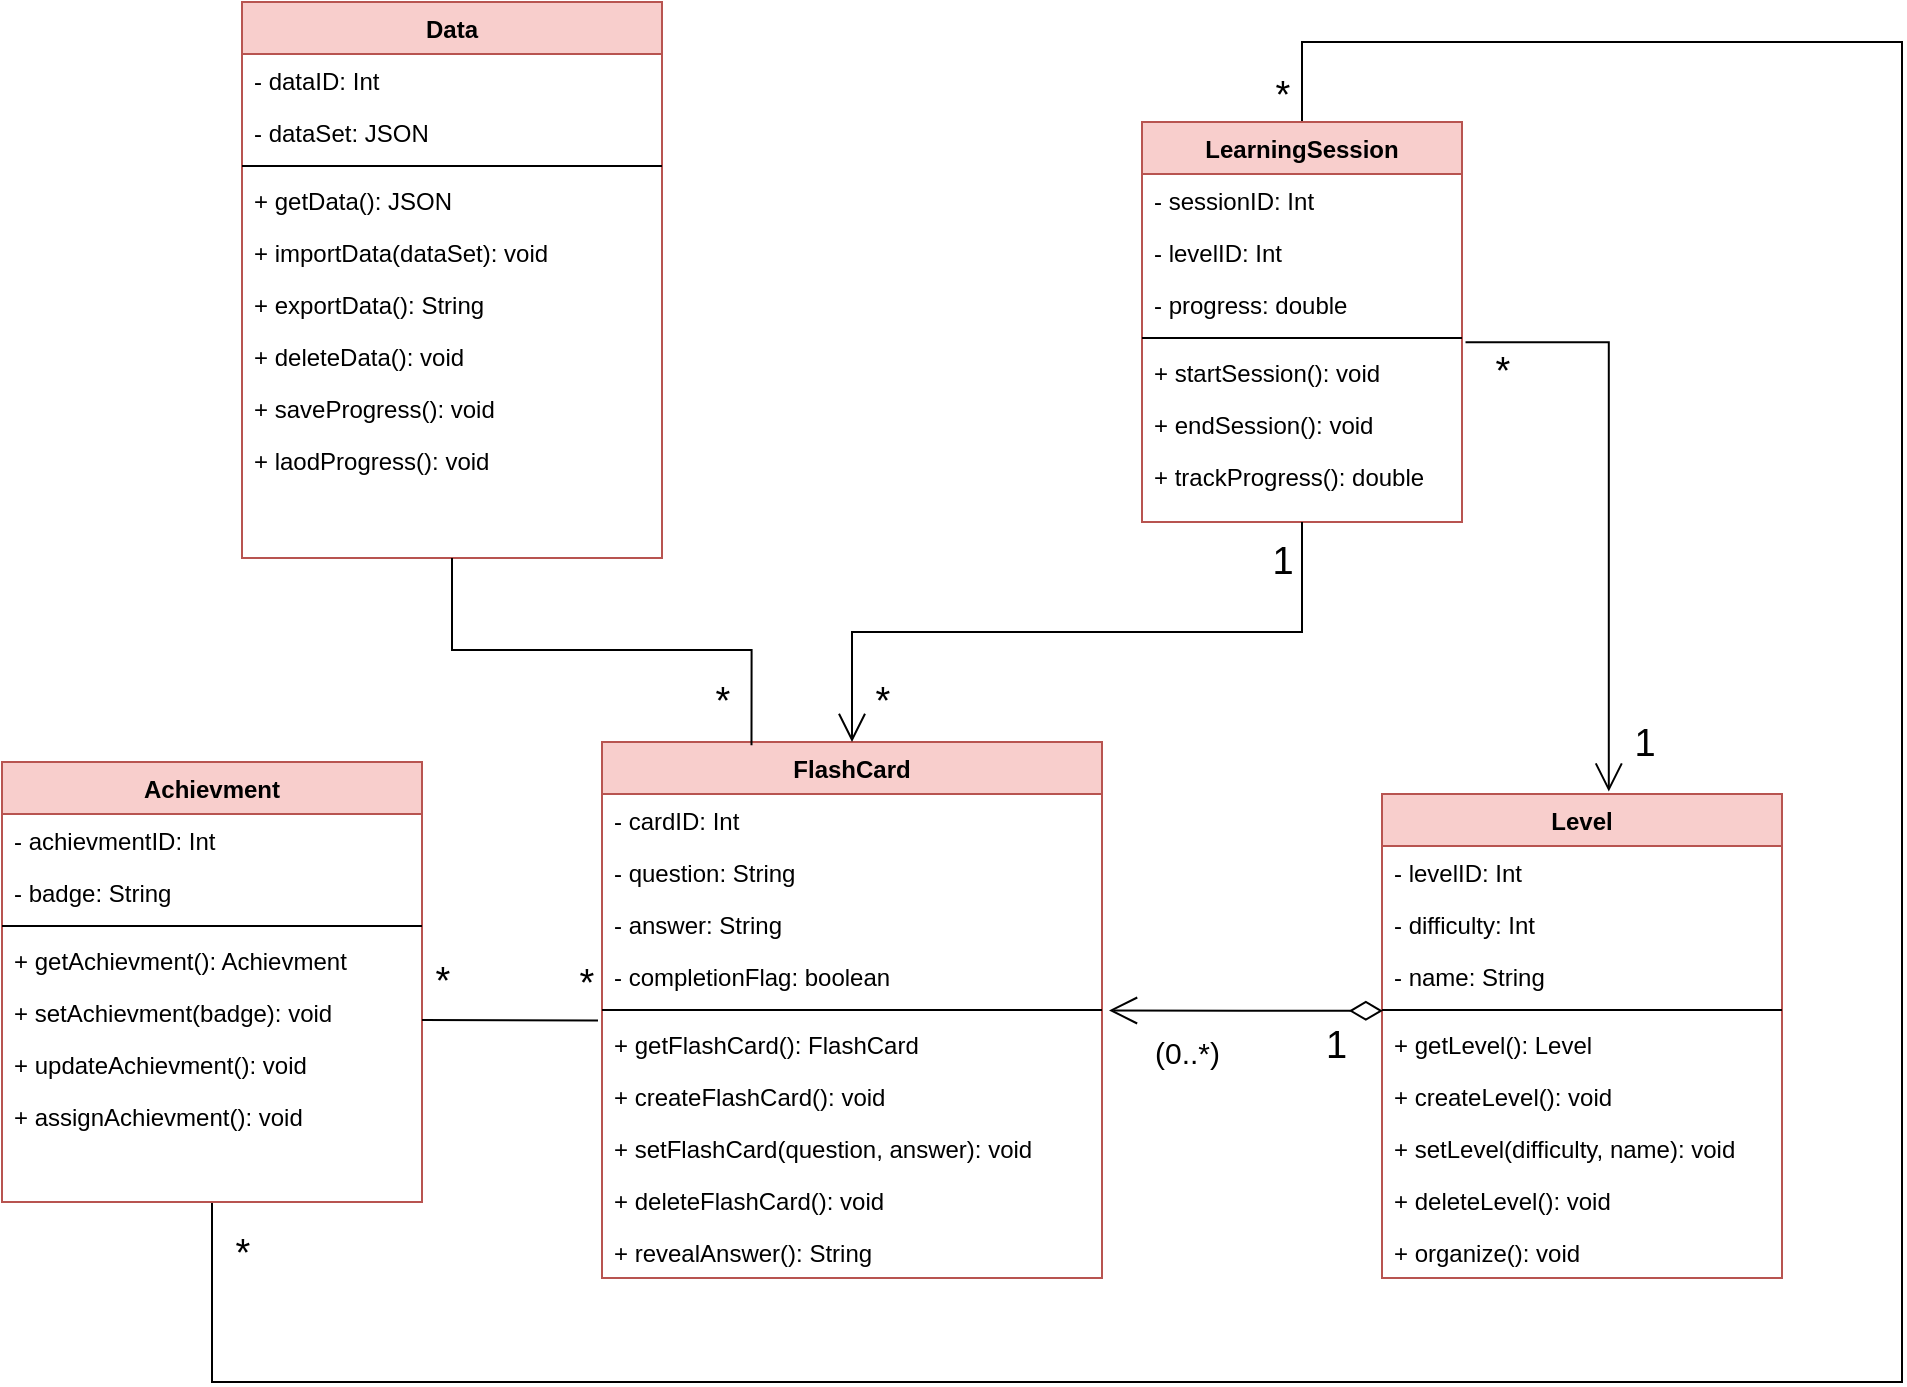 <mxfile version="24.0.1" type="github">
  <diagram id="C5RBs43oDa-KdzZeNtuy" name="Page-1">
    <mxGraphModel dx="1105" dy="1738" grid="1" gridSize="10" guides="1" tooltips="1" connect="1" arrows="1" fold="1" page="1" pageScale="1" pageWidth="827" pageHeight="1169" background="#FFFFFF" math="0" shadow="0">
      <root>
        <mxCell id="WIyWlLk6GJQsqaUBKTNV-0" />
        <mxCell id="WIyWlLk6GJQsqaUBKTNV-1" parent="WIyWlLk6GJQsqaUBKTNV-0" />
        <mxCell id="zkfFHV4jXpPFQw0GAbJ--0" value="FlashCard" style="swimlane;fontStyle=1;align=center;verticalAlign=top;childLayout=stackLayout;horizontal=1;startSize=26;horizontalStack=0;resizeParent=1;resizeLast=0;collapsible=1;marginBottom=0;rounded=0;shadow=0;strokeWidth=1;fillColor=#f8cecc;strokeColor=#b85450;" parent="WIyWlLk6GJQsqaUBKTNV-1" vertex="1">
          <mxGeometry x="320" y="100" width="250" height="268" as="geometry">
            <mxRectangle x="220" y="50" width="160" height="26" as="alternateBounds" />
          </mxGeometry>
        </mxCell>
        <mxCell id="zkfFHV4jXpPFQw0GAbJ--1" value="- cardID: Int" style="text;align=left;verticalAlign=top;spacingLeft=4;spacingRight=4;overflow=hidden;rotatable=0;points=[[0,0.5],[1,0.5]];portConstraint=eastwest;" parent="zkfFHV4jXpPFQw0GAbJ--0" vertex="1">
          <mxGeometry y="26" width="250" height="26" as="geometry" />
        </mxCell>
        <mxCell id="IaK7lQRmkANji_9AXGaM-2" value="- question: String" style="text;align=left;verticalAlign=top;spacingLeft=4;spacingRight=4;overflow=hidden;rotatable=0;points=[[0,0.5],[1,0.5]];portConstraint=eastwest;rounded=0;shadow=0;html=0;" vertex="1" parent="zkfFHV4jXpPFQw0GAbJ--0">
          <mxGeometry y="52" width="250" height="26" as="geometry" />
        </mxCell>
        <mxCell id="IaK7lQRmkANji_9AXGaM-4" value="- answer: String" style="text;align=left;verticalAlign=top;spacingLeft=4;spacingRight=4;overflow=hidden;rotatable=0;points=[[0,0.5],[1,0.5]];portConstraint=eastwest;rounded=0;shadow=0;html=0;" vertex="1" parent="zkfFHV4jXpPFQw0GAbJ--0">
          <mxGeometry y="78" width="250" height="26" as="geometry" />
        </mxCell>
        <mxCell id="zkfFHV4jXpPFQw0GAbJ--3" value="- completionFlag: boolean" style="text;align=left;verticalAlign=top;spacingLeft=4;spacingRight=4;overflow=hidden;rotatable=0;points=[[0,0.5],[1,0.5]];portConstraint=eastwest;rounded=0;shadow=0;html=0;" parent="zkfFHV4jXpPFQw0GAbJ--0" vertex="1">
          <mxGeometry y="104" width="250" height="26" as="geometry" />
        </mxCell>
        <mxCell id="zkfFHV4jXpPFQw0GAbJ--4" value="" style="line;html=1;strokeWidth=1;align=left;verticalAlign=middle;spacingTop=-1;spacingLeft=3;spacingRight=3;rotatable=0;labelPosition=right;points=[];portConstraint=eastwest;" parent="zkfFHV4jXpPFQw0GAbJ--0" vertex="1">
          <mxGeometry y="130" width="250" height="8" as="geometry" />
        </mxCell>
        <mxCell id="IaK7lQRmkANji_9AXGaM-5" value="+ getFlashCard(): FlashCard" style="text;align=left;verticalAlign=top;spacingLeft=4;spacingRight=4;overflow=hidden;rotatable=0;points=[[0,0.5],[1,0.5]];portConstraint=eastwest;" vertex="1" parent="zkfFHV4jXpPFQw0GAbJ--0">
          <mxGeometry y="138" width="250" height="26" as="geometry" />
        </mxCell>
        <mxCell id="IaK7lQRmkANji_9AXGaM-8" value="+ createFlashCard(): void" style="text;align=left;verticalAlign=top;spacingLeft=4;spacingRight=4;overflow=hidden;rotatable=0;points=[[0,0.5],[1,0.5]];portConstraint=eastwest;" vertex="1" parent="zkfFHV4jXpPFQw0GAbJ--0">
          <mxGeometry y="164" width="250" height="26" as="geometry" />
        </mxCell>
        <mxCell id="zkfFHV4jXpPFQw0GAbJ--5" value="+ setFlashCard(question, answer): void" style="text;align=left;verticalAlign=top;spacingLeft=4;spacingRight=4;overflow=hidden;rotatable=0;points=[[0,0.5],[1,0.5]];portConstraint=eastwest;" parent="zkfFHV4jXpPFQw0GAbJ--0" vertex="1">
          <mxGeometry y="190" width="250" height="26" as="geometry" />
        </mxCell>
        <mxCell id="IaK7lQRmkANji_9AXGaM-6" value="+ deleteFlashCard(): void" style="text;align=left;verticalAlign=top;spacingLeft=4;spacingRight=4;overflow=hidden;rotatable=0;points=[[0,0.5],[1,0.5]];portConstraint=eastwest;" vertex="1" parent="zkfFHV4jXpPFQw0GAbJ--0">
          <mxGeometry y="216" width="250" height="26" as="geometry" />
        </mxCell>
        <mxCell id="IaK7lQRmkANji_9AXGaM-7" value="+ revealAnswer(): String" style="text;align=left;verticalAlign=top;spacingLeft=4;spacingRight=4;overflow=hidden;rotatable=0;points=[[0,0.5],[1,0.5]];portConstraint=eastwest;" vertex="1" parent="zkfFHV4jXpPFQw0GAbJ--0">
          <mxGeometry y="242" width="250" height="26" as="geometry" />
        </mxCell>
        <mxCell id="zkfFHV4jXpPFQw0GAbJ--17" value="Level" style="swimlane;fontStyle=1;align=center;verticalAlign=top;childLayout=stackLayout;horizontal=1;startSize=26;horizontalStack=0;resizeParent=1;resizeLast=0;collapsible=1;marginBottom=0;rounded=0;shadow=0;strokeWidth=1;fillColor=#f8cecc;strokeColor=#b85450;" parent="WIyWlLk6GJQsqaUBKTNV-1" vertex="1">
          <mxGeometry x="710" y="126" width="200" height="242" as="geometry">
            <mxRectangle x="550" y="140" width="160" height="26" as="alternateBounds" />
          </mxGeometry>
        </mxCell>
        <mxCell id="zkfFHV4jXpPFQw0GAbJ--18" value="- levelID: Int" style="text;align=left;verticalAlign=top;spacingLeft=4;spacingRight=4;overflow=hidden;rotatable=0;points=[[0,0.5],[1,0.5]];portConstraint=eastwest;" parent="zkfFHV4jXpPFQw0GAbJ--17" vertex="1">
          <mxGeometry y="26" width="200" height="26" as="geometry" />
        </mxCell>
        <mxCell id="zkfFHV4jXpPFQw0GAbJ--19" value="- difficulty: Int" style="text;align=left;verticalAlign=top;spacingLeft=4;spacingRight=4;overflow=hidden;rotatable=0;points=[[0,0.5],[1,0.5]];portConstraint=eastwest;rounded=0;shadow=0;html=0;" parent="zkfFHV4jXpPFQw0GAbJ--17" vertex="1">
          <mxGeometry y="52" width="200" height="26" as="geometry" />
        </mxCell>
        <mxCell id="zkfFHV4jXpPFQw0GAbJ--20" value="- name: String" style="text;align=left;verticalAlign=top;spacingLeft=4;spacingRight=4;overflow=hidden;rotatable=0;points=[[0,0.5],[1,0.5]];portConstraint=eastwest;rounded=0;shadow=0;html=0;" parent="zkfFHV4jXpPFQw0GAbJ--17" vertex="1">
          <mxGeometry y="78" width="200" height="26" as="geometry" />
        </mxCell>
        <mxCell id="zkfFHV4jXpPFQw0GAbJ--23" value="" style="line;html=1;strokeWidth=1;align=left;verticalAlign=middle;spacingTop=-1;spacingLeft=3;spacingRight=3;rotatable=0;labelPosition=right;points=[];portConstraint=eastwest;" parent="zkfFHV4jXpPFQw0GAbJ--17" vertex="1">
          <mxGeometry y="104" width="200" height="8" as="geometry" />
        </mxCell>
        <mxCell id="zkfFHV4jXpPFQw0GAbJ--24" value="+ getLevel(): Level" style="text;align=left;verticalAlign=top;spacingLeft=4;spacingRight=4;overflow=hidden;rotatable=0;points=[[0,0.5],[1,0.5]];portConstraint=eastwest;" parent="zkfFHV4jXpPFQw0GAbJ--17" vertex="1">
          <mxGeometry y="112" width="200" height="26" as="geometry" />
        </mxCell>
        <mxCell id="zkfFHV4jXpPFQw0GAbJ--25" value="+ createLevel(): void" style="text;align=left;verticalAlign=top;spacingLeft=4;spacingRight=4;overflow=hidden;rotatable=0;points=[[0,0.5],[1,0.5]];portConstraint=eastwest;" parent="zkfFHV4jXpPFQw0GAbJ--17" vertex="1">
          <mxGeometry y="138" width="200" height="26" as="geometry" />
        </mxCell>
        <mxCell id="IaK7lQRmkANji_9AXGaM-9" value="+ setLevel(difficulty, name): void" style="text;align=left;verticalAlign=top;spacingLeft=4;spacingRight=4;overflow=hidden;rotatable=0;points=[[0,0.5],[1,0.5]];portConstraint=eastwest;" vertex="1" parent="zkfFHV4jXpPFQw0GAbJ--17">
          <mxGeometry y="164" width="200" height="26" as="geometry" />
        </mxCell>
        <mxCell id="IaK7lQRmkANji_9AXGaM-10" value="+ deleteLevel(): void" style="text;align=left;verticalAlign=top;spacingLeft=4;spacingRight=4;overflow=hidden;rotatable=0;points=[[0,0.5],[1,0.5]];portConstraint=eastwest;" vertex="1" parent="zkfFHV4jXpPFQw0GAbJ--17">
          <mxGeometry y="190" width="200" height="26" as="geometry" />
        </mxCell>
        <mxCell id="IaK7lQRmkANji_9AXGaM-11" value="+ organize(): void" style="text;align=left;verticalAlign=top;spacingLeft=4;spacingRight=4;overflow=hidden;rotatable=0;points=[[0,0.5],[1,0.5]];portConstraint=eastwest;" vertex="1" parent="zkfFHV4jXpPFQw0GAbJ--17">
          <mxGeometry y="216" width="200" height="26" as="geometry" />
        </mxCell>
        <mxCell id="IaK7lQRmkANji_9AXGaM-12" value="Data" style="swimlane;fontStyle=1;align=center;verticalAlign=top;childLayout=stackLayout;horizontal=1;startSize=26;horizontalStack=0;resizeParent=1;resizeLast=0;collapsible=1;marginBottom=0;rounded=0;shadow=0;strokeWidth=1;fillColor=#f8cecc;strokeColor=#b85450;" vertex="1" parent="WIyWlLk6GJQsqaUBKTNV-1">
          <mxGeometry x="140" y="-270" width="210" height="278" as="geometry">
            <mxRectangle x="550" y="140" width="160" height="26" as="alternateBounds" />
          </mxGeometry>
        </mxCell>
        <mxCell id="IaK7lQRmkANji_9AXGaM-13" value="- dataID: Int" style="text;align=left;verticalAlign=top;spacingLeft=4;spacingRight=4;overflow=hidden;rotatable=0;points=[[0,0.5],[1,0.5]];portConstraint=eastwest;" vertex="1" parent="IaK7lQRmkANji_9AXGaM-12">
          <mxGeometry y="26" width="210" height="26" as="geometry" />
        </mxCell>
        <mxCell id="IaK7lQRmkANji_9AXGaM-14" value="- dataSet: JSON" style="text;align=left;verticalAlign=top;spacingLeft=4;spacingRight=4;overflow=hidden;rotatable=0;points=[[0,0.5],[1,0.5]];portConstraint=eastwest;rounded=0;shadow=0;html=0;" vertex="1" parent="IaK7lQRmkANji_9AXGaM-12">
          <mxGeometry y="52" width="210" height="26" as="geometry" />
        </mxCell>
        <mxCell id="IaK7lQRmkANji_9AXGaM-16" value="" style="line;html=1;strokeWidth=1;align=left;verticalAlign=middle;spacingTop=-1;spacingLeft=3;spacingRight=3;rotatable=0;labelPosition=right;points=[];portConstraint=eastwest;" vertex="1" parent="IaK7lQRmkANji_9AXGaM-12">
          <mxGeometry y="78" width="210" height="8" as="geometry" />
        </mxCell>
        <mxCell id="IaK7lQRmkANji_9AXGaM-17" value="+ getData(): JSON" style="text;align=left;verticalAlign=top;spacingLeft=4;spacingRight=4;overflow=hidden;rotatable=0;points=[[0,0.5],[1,0.5]];portConstraint=eastwest;" vertex="1" parent="IaK7lQRmkANji_9AXGaM-12">
          <mxGeometry y="86" width="210" height="26" as="geometry" />
        </mxCell>
        <mxCell id="IaK7lQRmkANji_9AXGaM-18" value="+ importData(dataSet): void" style="text;align=left;verticalAlign=top;spacingLeft=4;spacingRight=4;overflow=hidden;rotatable=0;points=[[0,0.5],[1,0.5]];portConstraint=eastwest;" vertex="1" parent="IaK7lQRmkANji_9AXGaM-12">
          <mxGeometry y="112" width="210" height="26" as="geometry" />
        </mxCell>
        <mxCell id="IaK7lQRmkANji_9AXGaM-19" value="+ exportData(): String" style="text;align=left;verticalAlign=top;spacingLeft=4;spacingRight=4;overflow=hidden;rotatable=0;points=[[0,0.5],[1,0.5]];portConstraint=eastwest;" vertex="1" parent="IaK7lQRmkANji_9AXGaM-12">
          <mxGeometry y="138" width="210" height="26" as="geometry" />
        </mxCell>
        <mxCell id="IaK7lQRmkANji_9AXGaM-20" value="+ deleteData(): void" style="text;align=left;verticalAlign=top;spacingLeft=4;spacingRight=4;overflow=hidden;rotatable=0;points=[[0,0.5],[1,0.5]];portConstraint=eastwest;" vertex="1" parent="IaK7lQRmkANji_9AXGaM-12">
          <mxGeometry y="164" width="210" height="26" as="geometry" />
        </mxCell>
        <mxCell id="IaK7lQRmkANji_9AXGaM-22" value="+ saveProgress(): void" style="text;align=left;verticalAlign=top;spacingLeft=4;spacingRight=4;overflow=hidden;rotatable=0;points=[[0,0.5],[1,0.5]];portConstraint=eastwest;" vertex="1" parent="IaK7lQRmkANji_9AXGaM-12">
          <mxGeometry y="190" width="210" height="26" as="geometry" />
        </mxCell>
        <mxCell id="IaK7lQRmkANji_9AXGaM-21" value="+ laodProgress(): void" style="text;align=left;verticalAlign=top;spacingLeft=4;spacingRight=4;overflow=hidden;rotatable=0;points=[[0,0.5],[1,0.5]];portConstraint=eastwest;" vertex="1" parent="IaK7lQRmkANji_9AXGaM-12">
          <mxGeometry y="216" width="210" height="26" as="geometry" />
        </mxCell>
        <mxCell id="IaK7lQRmkANji_9AXGaM-76" style="edgeStyle=orthogonalEdgeStyle;rounded=0;orthogonalLoop=1;jettySize=auto;html=1;exitX=0.5;exitY=1;exitDx=0;exitDy=0;entryX=0.5;entryY=0;entryDx=0;entryDy=0;strokeColor=default;align=center;verticalAlign=middle;fontFamily=Helvetica;fontSize=11;fontColor=default;labelBackgroundColor=default;endArrow=none;" edge="1" parent="WIyWlLk6GJQsqaUBKTNV-1" source="IaK7lQRmkANji_9AXGaM-23" target="IaK7lQRmkANji_9AXGaM-34">
          <mxGeometry relative="1" as="geometry">
            <Array as="points">
              <mxPoint x="125" y="420" />
              <mxPoint x="970" y="420" />
              <mxPoint x="970" y="-250" />
              <mxPoint x="670" y="-250" />
            </Array>
          </mxGeometry>
        </mxCell>
        <mxCell id="IaK7lQRmkANji_9AXGaM-77" value="*" style="edgeLabel;html=1;align=center;verticalAlign=middle;resizable=0;points=[];fontFamily=Helvetica;fontSize=19;fontColor=default;labelBackgroundColor=default;" vertex="1" connectable="0" parent="IaK7lQRmkANji_9AXGaM-76">
          <mxGeometry x="-0.975" y="2" relative="1" as="geometry">
            <mxPoint x="13" y="1" as="offset" />
          </mxGeometry>
        </mxCell>
        <mxCell id="IaK7lQRmkANji_9AXGaM-78" value="*" style="edgeLabel;html=1;align=center;verticalAlign=middle;resizable=0;points=[];fontFamily=Helvetica;fontSize=19;fontColor=default;labelBackgroundColor=default;" vertex="1" connectable="0" parent="IaK7lQRmkANji_9AXGaM-76">
          <mxGeometry x="0.986" relative="1" as="geometry">
            <mxPoint x="-10" as="offset" />
          </mxGeometry>
        </mxCell>
        <mxCell id="IaK7lQRmkANji_9AXGaM-23" value="Achievment" style="swimlane;fontStyle=1;align=center;verticalAlign=top;childLayout=stackLayout;horizontal=1;startSize=26;horizontalStack=0;resizeParent=1;resizeLast=0;collapsible=1;marginBottom=0;rounded=0;shadow=0;strokeWidth=1;fillColor=#f8cecc;strokeColor=#b85450;" vertex="1" parent="WIyWlLk6GJQsqaUBKTNV-1">
          <mxGeometry x="20" y="110" width="210" height="220" as="geometry">
            <mxRectangle x="220" y="50" width="160" height="26" as="alternateBounds" />
          </mxGeometry>
        </mxCell>
        <mxCell id="IaK7lQRmkANji_9AXGaM-24" value="- achievmentID: Int" style="text;align=left;verticalAlign=top;spacingLeft=4;spacingRight=4;overflow=hidden;rotatable=0;points=[[0,0.5],[1,0.5]];portConstraint=eastwest;" vertex="1" parent="IaK7lQRmkANji_9AXGaM-23">
          <mxGeometry y="26" width="210" height="26" as="geometry" />
        </mxCell>
        <mxCell id="IaK7lQRmkANji_9AXGaM-25" value="- badge: String" style="text;align=left;verticalAlign=top;spacingLeft=4;spacingRight=4;overflow=hidden;rotatable=0;points=[[0,0.5],[1,0.5]];portConstraint=eastwest;rounded=0;shadow=0;html=0;" vertex="1" parent="IaK7lQRmkANji_9AXGaM-23">
          <mxGeometry y="52" width="210" height="26" as="geometry" />
        </mxCell>
        <mxCell id="IaK7lQRmkANji_9AXGaM-28" value="" style="line;html=1;strokeWidth=1;align=left;verticalAlign=middle;spacingTop=-1;spacingLeft=3;spacingRight=3;rotatable=0;labelPosition=right;points=[];portConstraint=eastwest;" vertex="1" parent="IaK7lQRmkANji_9AXGaM-23">
          <mxGeometry y="78" width="210" height="8" as="geometry" />
        </mxCell>
        <mxCell id="IaK7lQRmkANji_9AXGaM-30" value="+ getAchievment(): Achievment" style="text;align=left;verticalAlign=top;spacingLeft=4;spacingRight=4;overflow=hidden;rotatable=0;points=[[0,0.5],[1,0.5]];portConstraint=eastwest;" vertex="1" parent="IaK7lQRmkANji_9AXGaM-23">
          <mxGeometry y="86" width="210" height="26" as="geometry" />
        </mxCell>
        <mxCell id="IaK7lQRmkANji_9AXGaM-31" value="+ setAchievment(badge): void" style="text;align=left;verticalAlign=top;spacingLeft=4;spacingRight=4;overflow=hidden;rotatable=0;points=[[0,0.5],[1,0.5]];portConstraint=eastwest;" vertex="1" parent="IaK7lQRmkANji_9AXGaM-23">
          <mxGeometry y="112" width="210" height="26" as="geometry" />
        </mxCell>
        <mxCell id="IaK7lQRmkANji_9AXGaM-32" value="+ updateAchievment(): void" style="text;align=left;verticalAlign=top;spacingLeft=4;spacingRight=4;overflow=hidden;rotatable=0;points=[[0,0.5],[1,0.5]];portConstraint=eastwest;" vertex="1" parent="IaK7lQRmkANji_9AXGaM-23">
          <mxGeometry y="138" width="210" height="26" as="geometry" />
        </mxCell>
        <mxCell id="IaK7lQRmkANji_9AXGaM-33" value="+ assignAchievment(): void" style="text;align=left;verticalAlign=top;spacingLeft=4;spacingRight=4;overflow=hidden;rotatable=0;points=[[0,0.5],[1,0.5]];portConstraint=eastwest;" vertex="1" parent="IaK7lQRmkANji_9AXGaM-23">
          <mxGeometry y="164" width="210" height="26" as="geometry" />
        </mxCell>
        <mxCell id="IaK7lQRmkANji_9AXGaM-34" value="LearningSession" style="swimlane;fontStyle=1;align=center;verticalAlign=top;childLayout=stackLayout;horizontal=1;startSize=26;horizontalStack=0;resizeParent=1;resizeLast=0;collapsible=1;marginBottom=0;rounded=0;shadow=0;strokeWidth=1;fillColor=#f8cecc;strokeColor=#b85450;" vertex="1" parent="WIyWlLk6GJQsqaUBKTNV-1">
          <mxGeometry x="590" y="-210" width="160" height="200" as="geometry">
            <mxRectangle x="550" y="140" width="160" height="26" as="alternateBounds" />
          </mxGeometry>
        </mxCell>
        <mxCell id="IaK7lQRmkANji_9AXGaM-35" value="- sessionID: Int" style="text;align=left;verticalAlign=top;spacingLeft=4;spacingRight=4;overflow=hidden;rotatable=0;points=[[0,0.5],[1,0.5]];portConstraint=eastwest;" vertex="1" parent="IaK7lQRmkANji_9AXGaM-34">
          <mxGeometry y="26" width="160" height="26" as="geometry" />
        </mxCell>
        <mxCell id="IaK7lQRmkANji_9AXGaM-36" value="- levelID: Int" style="text;align=left;verticalAlign=top;spacingLeft=4;spacingRight=4;overflow=hidden;rotatable=0;points=[[0,0.5],[1,0.5]];portConstraint=eastwest;rounded=0;shadow=0;html=0;" vertex="1" parent="IaK7lQRmkANji_9AXGaM-34">
          <mxGeometry y="52" width="160" height="26" as="geometry" />
        </mxCell>
        <mxCell id="IaK7lQRmkANji_9AXGaM-37" value="- progress: double" style="text;align=left;verticalAlign=top;spacingLeft=4;spacingRight=4;overflow=hidden;rotatable=0;points=[[0,0.5],[1,0.5]];portConstraint=eastwest;rounded=0;shadow=0;html=0;" vertex="1" parent="IaK7lQRmkANji_9AXGaM-34">
          <mxGeometry y="78" width="160" height="26" as="geometry" />
        </mxCell>
        <mxCell id="IaK7lQRmkANji_9AXGaM-38" value="" style="line;html=1;strokeWidth=1;align=left;verticalAlign=middle;spacingTop=-1;spacingLeft=3;spacingRight=3;rotatable=0;labelPosition=right;points=[];portConstraint=eastwest;" vertex="1" parent="IaK7lQRmkANji_9AXGaM-34">
          <mxGeometry y="104" width="160" height="8" as="geometry" />
        </mxCell>
        <mxCell id="IaK7lQRmkANji_9AXGaM-39" value="+ startSession(): void" style="text;align=left;verticalAlign=top;spacingLeft=4;spacingRight=4;overflow=hidden;rotatable=0;points=[[0,0.5],[1,0.5]];portConstraint=eastwest;" vertex="1" parent="IaK7lQRmkANji_9AXGaM-34">
          <mxGeometry y="112" width="160" height="26" as="geometry" />
        </mxCell>
        <mxCell id="IaK7lQRmkANji_9AXGaM-40" value="+ endSession(): void" style="text;align=left;verticalAlign=top;spacingLeft=4;spacingRight=4;overflow=hidden;rotatable=0;points=[[0,0.5],[1,0.5]];portConstraint=eastwest;" vertex="1" parent="IaK7lQRmkANji_9AXGaM-34">
          <mxGeometry y="138" width="160" height="26" as="geometry" />
        </mxCell>
        <mxCell id="IaK7lQRmkANji_9AXGaM-41" value="+ trackProgress(): double" style="text;align=left;verticalAlign=top;spacingLeft=4;spacingRight=4;overflow=hidden;rotatable=0;points=[[0,0.5],[1,0.5]];portConstraint=eastwest;" vertex="1" parent="IaK7lQRmkANji_9AXGaM-34">
          <mxGeometry y="164" width="160" height="26" as="geometry" />
        </mxCell>
        <mxCell id="IaK7lQRmkANji_9AXGaM-51" value="" style="endArrow=open;html=1;endSize=12;startArrow=diamondThin;startSize=14;startFill=0;edgeStyle=orthogonalEdgeStyle;rounded=0;entryX=1.014;entryY=1.162;entryDx=0;entryDy=0;entryPerimeter=0;exitX=0.002;exitY=-0.138;exitDx=0;exitDy=0;exitPerimeter=0;" edge="1" parent="WIyWlLk6GJQsqaUBKTNV-1" source="zkfFHV4jXpPFQw0GAbJ--24" target="zkfFHV4jXpPFQw0GAbJ--3">
          <mxGeometry relative="1" as="geometry">
            <mxPoint x="420" y="130" as="sourcePoint" />
            <mxPoint x="760" y="360" as="targetPoint" />
            <mxPoint as="offset" />
          </mxGeometry>
        </mxCell>
        <mxCell id="IaK7lQRmkANji_9AXGaM-52" value="1" style="edgeLabel;resizable=0;html=1;align=left;verticalAlign=top;fontSize=19;" connectable="0" vertex="1" parent="IaK7lQRmkANji_9AXGaM-51">
          <mxGeometry x="-1" relative="1" as="geometry">
            <mxPoint x="-30" as="offset" />
          </mxGeometry>
        </mxCell>
        <mxCell id="IaK7lQRmkANji_9AXGaM-53" value="(0..*)" style="edgeLabel;resizable=0;html=1;align=right;verticalAlign=top;fontSize=15;" connectable="0" vertex="1" parent="IaK7lQRmkANji_9AXGaM-51">
          <mxGeometry x="1" relative="1" as="geometry">
            <mxPoint x="56" y="6" as="offset" />
          </mxGeometry>
        </mxCell>
        <mxCell id="IaK7lQRmkANji_9AXGaM-61" value="" style="endArrow=none;html=1;rounded=0;strokeColor=default;align=center;verticalAlign=middle;fontFamily=Helvetica;fontSize=11;fontColor=default;labelBackgroundColor=default;entryX=-0.008;entryY=0.047;entryDx=0;entryDy=0;entryPerimeter=0;" edge="1" parent="WIyWlLk6GJQsqaUBKTNV-1" target="IaK7lQRmkANji_9AXGaM-5">
          <mxGeometry width="50" height="50" relative="1" as="geometry">
            <mxPoint x="230" y="239" as="sourcePoint" />
            <mxPoint x="250" y="170" as="targetPoint" />
          </mxGeometry>
        </mxCell>
        <mxCell id="IaK7lQRmkANji_9AXGaM-62" value="*" style="edgeLabel;html=1;align=center;verticalAlign=middle;resizable=0;points=[];fontFamily=Helvetica;fontSize=19;fontColor=default;labelBackgroundColor=default;" vertex="1" connectable="0" parent="IaK7lQRmkANji_9AXGaM-61">
          <mxGeometry x="0.853" y="1" relative="1" as="geometry">
            <mxPoint y="-17" as="offset" />
          </mxGeometry>
        </mxCell>
        <mxCell id="IaK7lQRmkANji_9AXGaM-63" value="*" style="edgeLabel;html=1;align=center;verticalAlign=middle;resizable=0;points=[];fontFamily=Helvetica;fontSize=19;fontColor=default;labelBackgroundColor=default;" vertex="1" connectable="0" parent="IaK7lQRmkANji_9AXGaM-61">
          <mxGeometry x="-0.884" y="3" relative="1" as="geometry">
            <mxPoint x="5" y="-16" as="offset" />
          </mxGeometry>
        </mxCell>
        <mxCell id="IaK7lQRmkANji_9AXGaM-68" value="" style="endArrow=open;endFill=1;endSize=12;html=1;rounded=0;strokeColor=default;align=center;verticalAlign=middle;fontFamily=Helvetica;fontSize=11;fontColor=default;labelBackgroundColor=default;exitX=1.011;exitY=1.234;exitDx=0;exitDy=0;exitPerimeter=0;entryX=0.567;entryY=-0.005;entryDx=0;entryDy=0;edgeStyle=orthogonalEdgeStyle;elbow=vertical;entryPerimeter=0;" edge="1" parent="WIyWlLk6GJQsqaUBKTNV-1" source="IaK7lQRmkANji_9AXGaM-37" target="zkfFHV4jXpPFQw0GAbJ--17">
          <mxGeometry width="160" relative="1" as="geometry">
            <mxPoint x="800" y="-129.764" as="sourcePoint" />
            <mxPoint x="859.52" y="100" as="targetPoint" />
          </mxGeometry>
        </mxCell>
        <mxCell id="IaK7lQRmkANji_9AXGaM-69" value="*" style="edgeLabel;html=1;align=center;verticalAlign=middle;resizable=0;points=[];fontFamily=Helvetica;fontSize=19;fontColor=default;labelBackgroundColor=default;" vertex="1" connectable="0" parent="IaK7lQRmkANji_9AXGaM-68">
          <mxGeometry x="-0.946" relative="1" as="geometry">
            <mxPoint x="10" y="15" as="offset" />
          </mxGeometry>
        </mxCell>
        <mxCell id="IaK7lQRmkANji_9AXGaM-70" value="1" style="edgeLabel;html=1;align=center;verticalAlign=middle;resizable=0;points=[];fontFamily=Helvetica;fontSize=19;fontColor=default;labelBackgroundColor=default;" vertex="1" connectable="0" parent="IaK7lQRmkANji_9AXGaM-68">
          <mxGeometry x="0.84" relative="1" as="geometry">
            <mxPoint x="17" as="offset" />
          </mxGeometry>
        </mxCell>
        <mxCell id="IaK7lQRmkANji_9AXGaM-71" value="" style="endArrow=open;endFill=1;endSize=12;html=1;rounded=0;strokeColor=default;align=center;verticalAlign=middle;fontFamily=Helvetica;fontSize=11;fontColor=default;labelBackgroundColor=default;entryX=0.5;entryY=0;entryDx=0;entryDy=0;exitX=0.5;exitY=1;exitDx=0;exitDy=0;edgeStyle=orthogonalEdgeStyle;" edge="1" parent="WIyWlLk6GJQsqaUBKTNV-1" source="IaK7lQRmkANji_9AXGaM-34" target="zkfFHV4jXpPFQw0GAbJ--0">
          <mxGeometry width="160" relative="1" as="geometry">
            <mxPoint x="510" y="30" as="sourcePoint" />
            <mxPoint x="670" y="30" as="targetPoint" />
          </mxGeometry>
        </mxCell>
        <mxCell id="IaK7lQRmkANji_9AXGaM-72" value="1" style="edgeLabel;html=1;align=center;verticalAlign=middle;resizable=0;points=[];fontFamily=Helvetica;fontSize=19;fontColor=default;labelBackgroundColor=default;" vertex="1" connectable="0" parent="IaK7lQRmkANji_9AXGaM-71">
          <mxGeometry x="-0.906" y="-1" relative="1" as="geometry">
            <mxPoint x="-9" y="4" as="offset" />
          </mxGeometry>
        </mxCell>
        <mxCell id="IaK7lQRmkANji_9AXGaM-73" value="*" style="edgeLabel;html=1;align=center;verticalAlign=middle;resizable=0;points=[];fontFamily=Helvetica;fontSize=19;fontColor=default;labelBackgroundColor=default;" vertex="1" connectable="0" parent="IaK7lQRmkANji_9AXGaM-71">
          <mxGeometry x="0.847" relative="1" as="geometry">
            <mxPoint x="15" y="5" as="offset" />
          </mxGeometry>
        </mxCell>
        <mxCell id="IaK7lQRmkANji_9AXGaM-74" style="edgeStyle=orthogonalEdgeStyle;rounded=0;orthogonalLoop=1;jettySize=auto;html=1;exitX=0.5;exitY=1;exitDx=0;exitDy=0;entryX=0.299;entryY=0.006;entryDx=0;entryDy=0;entryPerimeter=0;strokeColor=default;align=center;verticalAlign=middle;fontFamily=Helvetica;fontSize=11;fontColor=default;labelBackgroundColor=default;endArrow=none;" edge="1" parent="WIyWlLk6GJQsqaUBKTNV-1" source="IaK7lQRmkANji_9AXGaM-12" target="zkfFHV4jXpPFQw0GAbJ--0">
          <mxGeometry relative="1" as="geometry" />
        </mxCell>
        <mxCell id="IaK7lQRmkANji_9AXGaM-75" value="*" style="edgeLabel;html=1;align=center;verticalAlign=middle;resizable=0;points=[];fontFamily=Helvetica;fontSize=19;fontColor=default;labelBackgroundColor=default;" vertex="1" connectable="0" parent="IaK7lQRmkANji_9AXGaM-74">
          <mxGeometry x="0.824" relative="1" as="geometry">
            <mxPoint x="-15" as="offset" />
          </mxGeometry>
        </mxCell>
      </root>
    </mxGraphModel>
  </diagram>
</mxfile>
